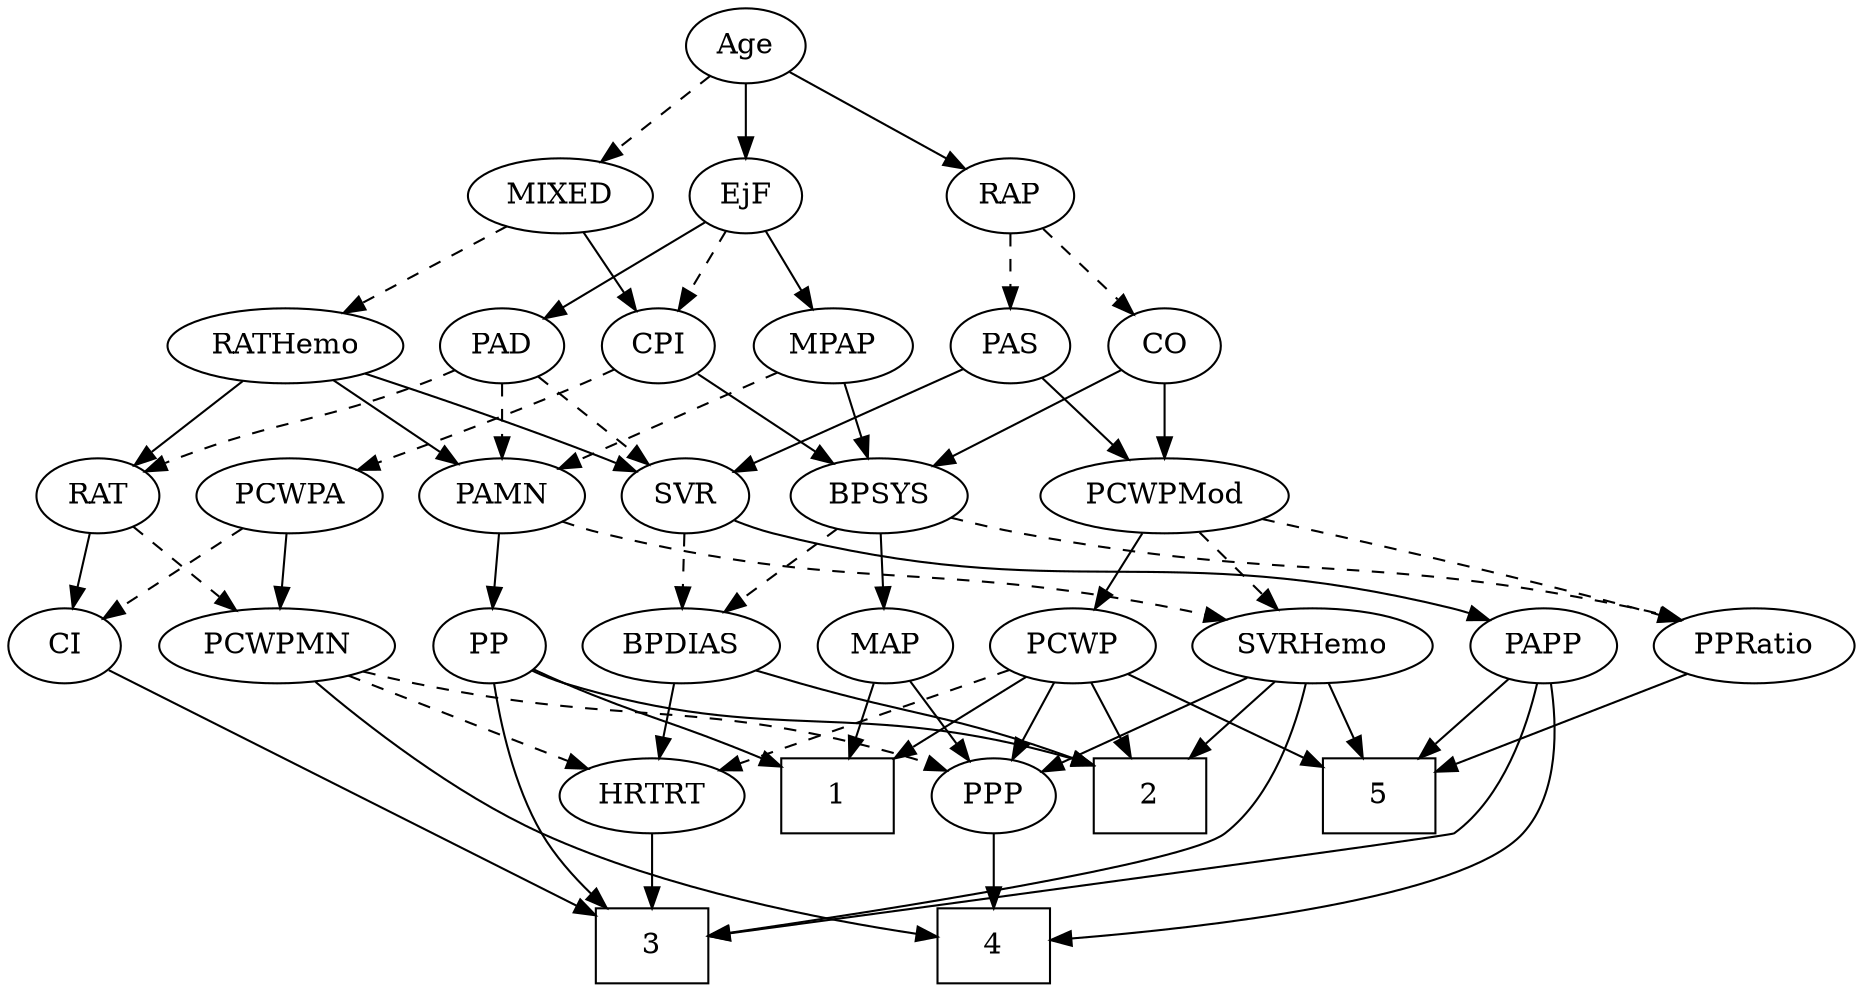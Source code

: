 strict digraph {
	graph [bb="0,0,810.65,468"];
	node [label="\N"];
	1	[height=0.5,
		pos="354,90",
		shape=box,
		width=0.75];
	2	[height=0.5,
		pos="498,90",
		shape=box,
		width=0.75];
	3	[height=0.5,
		pos="269,18",
		shape=box,
		width=0.75];
	4	[height=0.5,
		pos="426,18",
		shape=box,
		width=0.75];
	5	[height=0.5,
		pos="608,90",
		shape=box,
		width=0.75];
	Age	[height=0.5,
		pos="338,450",
		width=0.75];
	EjF	[height=0.5,
		pos="338,378",
		width=0.75];
	Age -> EjF	[pos="e,338,396.1 338,431.7 338,423.98 338,414.71 338,406.11",
		style=solid];
	RAP	[height=0.5,
		pos="458,378",
		width=0.77632];
	Age -> RAP	[pos="e,437.75,390.81 357.82,437.44 377.15,426.16 406.8,408.87 428.83,396.02",
		style=solid];
	MIXED	[height=0.5,
		pos="253,378",
		width=1.1193];
	Age -> MIXED	[pos="e,271.4,394.16 321.61,435.5 309.59,425.61 293.03,411.96 279.19,400.56",
		style=dashed];
	MPAP	[height=0.5,
		pos="378,306",
		width=0.97491];
	EjF -> MPAP	[pos="e,368.5,323.63 347.28,360.76 352.05,352.4 357.99,342.02 363.37,332.61",
		style=solid];
	PAD	[height=0.5,
		pos="224,306",
		width=0.79437];
	EjF -> PAD	[pos="e,243.82,319.17 318.66,365.13 300.51,353.98 273.14,337.17 252.49,324.49",
		style=solid];
	CPI	[height=0.5,
		pos="298,306",
		width=0.75];
	EjF -> CPI	[pos="e,307.23,323.15 328.72,360.76 323.83,352.19 317.71,341.49 312.23,331.9",
		style=dashed];
	CO	[height=0.5,
		pos="530,306",
		width=0.75];
	RAP -> CO	[pos="e,515.1,321.49 472.92,362.5 482.96,352.73 496.38,339.69 507.68,328.7",
		style=dashed];
	PAS	[height=0.5,
		pos="458,306",
		width=0.75];
	RAP -> PAS	[pos="e,458,324.1 458,359.7 458,351.98 458,342.71 458,334.11",
		style=dashed];
	RATHemo	[height=0.5,
		pos="128,306",
		width=1.3721];
	MIXED -> RATHemo	[pos="e,153.75,321.42 228.9,363.5 210.11,352.98 183.77,338.23 162.71,326.44",
		style=dashed];
	MIXED -> CPI	[pos="e,287.72,322.99 263.66,360.41 269.18,351.83 276.02,341.19 282.14,331.67",
		style=solid];
	BPSYS	[height=0.5,
		pos="392,234",
		width=1.0471];
	MPAP -> BPSYS	[pos="e,388.54,252.28 381.39,288.05 382.93,280.35 384.79,271.03 386.53,262.36",
		style=solid];
	PAMN	[height=0.5,
		pos="224,234",
		width=1.011];
	MPAP -> PAMN	[pos="e,249.98,246.81 352.57,293.44 327.09,281.86 287.66,263.94 259.18,250.99",
		style=dashed];
	BPDIAS	[height=0.5,
		pos="304,162",
		width=1.1735];
	BPSYS -> BPDIAS	[pos="e,323.24,178.31 373.34,218.15 361.14,208.45 345,195.61 331.36,184.76",
		style=dashed];
	MAP	[height=0.5,
		pos="395,162",
		width=0.84854];
	BPSYS -> MAP	[pos="e,394.27,180.1 392.74,215.7 393.07,207.98 393.47,198.71 393.84,190.11",
		style=solid];
	PPRatio	[height=0.5,
		pos="771,162",
		width=1.1013];
	BPSYS -> PPRatio	[pos="e,741.84,174.37 424.86,225.16 438.47,222.07 454.45,218.63 469,216 581.19,195.69 612.27,207.17 723,180 725.99,179.27 729.06,178.42 \
732.13,177.5",
		style=dashed];
	PAD -> PAMN	[pos="e,224,252.1 224,287.7 224,279.98 224,270.71 224,262.11",
		style=dashed];
	RAT	[height=0.5,
		pos="41,234",
		width=0.75827];
	PAD -> RAT	[pos="e,62.13,245.5 201.65,294.55 196.55,292.29 191.12,289.99 186,288 138.43,269.56 124.38,270.93 77,252 75.171,251.27 73.303,250.49 71.427,\
249.68",
		style=dashed];
	SVR	[height=0.5,
		pos="306,234",
		width=0.77632];
	PAD -> SVR	[pos="e,289.71,248.91 240.59,290.83 252.45,280.71 268.59,266.93 281.88,255.59",
		style=dashed];
	CO -> BPSYS	[pos="e,416.9,247.63 509.04,294.37 487.01,283.2 452.02,265.45 426.03,252.26",
		style=solid];
	PCWPMod	[height=0.5,
		pos="530,234",
		width=1.4443];
	CO -> PCWPMod	[pos="e,530,252.1 530,287.7 530,279.98 530,270.71 530,262.11",
		style=solid];
	PAS -> SVR	[pos="e,328.28,245.08 436.7,294.89 431.87,292.61 426.76,290.21 422,288 393.54,274.78 361.03,259.95 337.68,249.35",
		style=solid];
	PAS -> PCWPMod	[pos="e,513.44,251.1 472.57,290.83 482.19,281.49 495.01,269.02 506.1,258.24",
		style=solid];
	SVRHemo	[height=0.5,
		pos="582,162",
		width=1.3902];
	PAMN -> SVRHemo	[pos="e,545.38,174.41 250.82,221.77 256.73,219.6 263.01,217.53 269,216 379.44,187.68 411.5,203.84 523,180 527.1,179.12 531.34,178.11 535.57,\
177.03",
		style=dashed];
	PP	[height=0.5,
		pos="217,162",
		width=0.75];
	PAMN -> PP	[pos="e,218.71,180.1 222.27,215.7 221.5,207.98 220.57,198.71 219.71,190.11",
		style=solid];
	RATHemo -> PAMN	[pos="e,204.39,249.3 149.31,289.46 163.07,279.43 181.12,266.27 196.03,255.4",
		style=solid];
	RATHemo -> RAT	[pos="e,57.736,248.47 108.26,289.12 95.637,278.96 79.167,265.71 65.684,254.86",
		style=solid];
	RATHemo -> SVR	[pos="e,284.2,245.33 162.17,292.93 190.89,282.6 232.92,267.05 269,252 270.86,251.22 272.76,250.41 274.68,249.58",
		style=solid];
	CPI -> BPSYS	[pos="e,372.45,249.56 315.68,291.83 329.32,281.68 348.45,267.43 364.14,255.74",
		style=solid];
	PCWPA	[height=0.5,
		pos="128,234",
		width=1.1555];
	CPI -> PCWPA	[pos="e,158.3,246.34 276.78,294.7 271.95,292.44 266.82,290.09 262,288 230.62,274.4 194.54,260.21 167.73,249.94",
		style=dashed];
	PCWPMN	[height=0.5,
		pos="122,162",
		width=1.3902];
	RAT -> PCWPMN	[pos="e,103.48,179.01 57.003,219.17 68.075,209.6 83.061,196.65 95.852,185.6",
		style=dashed];
	CI	[height=0.5,
		pos="27,162",
		width=0.75];
	RAT -> CI	[pos="e,30.455,180.28 37.611,216.05 36.069,208.35 34.205,199.03 32.473,190.36",
		style=solid];
	SVR -> BPDIAS	[pos="e,304.49,180.1 305.51,215.7 305.29,207.98 305.02,198.71 304.77,190.11",
		style=dashed];
	PAPP	[height=0.5,
		pos="682,162",
		width=0.88464];
	SVR -> PAPP	[pos="e,658.1,174.19 327.46,222.32 333.06,219.91 339.16,217.59 345,216 472.86,181.16 512.83,213.69 641,180 643.48,179.35 646,178.58 648.52,\
177.73",
		style=solid];
	PCWPMod -> SVRHemo	[pos="e,569.77,179.47 542.32,216.41 548.67,207.87 556.54,197.28 563.59,187.79",
		style=dashed];
	PCWPMod -> PPRatio	[pos="e,741.15,173.95 570.91,222.68 610.15,212.57 670.95,196.34 723,180 725.77,179.13 728.61,178.21 731.47,177.25",
		style=dashed];
	PCWP	[height=0.5,
		pos="479,162",
		width=0.97491];
	PCWPMod -> PCWP	[pos="e,490.65,178.99 517.91,216.41 511.53,207.66 503.59,196.75 496.55,187.08",
		style=solid];
	PCWPA -> PCWPMN	[pos="e,123.47,180.1 126.52,215.7 125.86,207.98 125.06,198.71 124.32,190.11",
		style=solid];
	PCWPA -> CI	[pos="e,45.013,175.48 106.58,218.15 91.141,207.45 70.201,192.94 53.676,181.49",
		style=dashed];
	PCWPMN -> 4	[pos="e,398.8,21.77 135.49,144.6 152.93,124.49 185.21,90.763 220,72 274.5,42.61 345.98,28.983 388.82,23.078",
		style=solid];
	PPP	[height=0.5,
		pos="426,90",
		width=0.75];
	PCWPMN -> PPP	[pos="e,405.45,101.87 158.98,149.67 166.24,147.64 173.83,145.64 181,144 272.87,122.92 300.12,136.38 390,108 391.93,107.39 393.89,106.7 \
395.84,105.95",
		style=dashed];
	HRTRT	[height=0.5,
		pos="269,90",
		width=1.1013];
	PCWPMN -> HRTRT	[pos="e,242.49,103.62 151.04,147.17 174.64,135.94 208.02,120.04 233.25,108.02",
		style=dashed];
	SVRHemo -> 2	[pos="e,518.45,108.04 562.94,145.12 552.16,136.14 538.48,124.73 526.46,114.71",
		style=solid];
	SVRHemo -> 3	[pos="e,296.38,23.126 577.62,143.98 571.44,123.56 558.14,89.85 534,72 515.84,58.566 374.99,35.344 306.35,24.668",
		style=solid];
	SVRHemo -> 5	[pos="e,601.58,108.28 588.29,144.05 591.22,136.18 594.77,126.62 598.05,117.79",
		style=solid];
	SVRHemo -> PPP	[pos="e,447.28,101.16 551.33,147.71 527.02,137.11 492.24,121.82 462,108 460.21,107.18 458.37,106.33 456.52,105.48",
		style=solid];
	BPDIAS -> 2	[pos="e,470.63,104.33 336.33,150.21 374.76,137.37 436.16,116.85 461.08,107.91",
		style=solid];
	BPDIAS -> HRTRT	[pos="e,277.39,107.79 295.53,144.05 291.44,135.89 286.46,125.91 281.91,116.82",
		style=solid];
	MAP -> 1	[pos="e,364.03,108.12 385.49,144.76 380.66,136.53 374.69,126.32 369.24,117.02",
		style=solid];
	MAP -> PPP	[pos="e,418.71,107.47 402.35,144.41 406.01,136.13 410.53,125.92 414.64,116.66",
		style=solid];
	PP -> 1	[pos="e,326.85,104.87 237.81,150.37 259.01,139.54 292.31,122.52 317.83,109.48",
		style=solid];
	PP -> 2	[pos="e,470.79,104.78 237.55,150.13 242.51,147.84 247.86,145.62 253,144 339.9,116.56 370.11,135.06 461.19,107.76",
		style=solid];
	PP -> 3	[pos="e,247.05,36.205 214.15,143.86 211.84,125.38 210.36,95.451 220,72 224.38,61.351 231.92,51.519 239.8,43.29",
		style=solid];
	PPP -> 4	[pos="e,426,36.104 426,71.697 426,63.983 426,54.712 426,46.112",
		style=solid];
	PPRatio -> 5	[pos="e,635.11,102.64 742.98,148.97 715.71,137.26 674.14,119.4 644.34,106.61",
		style=solid];
	PCWP -> 1	[pos="e,381.13,106.19 456.07,148.16 437.57,137.8 411.21,123.04 389.91,111.11",
		style=solid];
	PCWP -> 2	[pos="e,493.31,108.28 483.6,144.05 485.71,136.26 488.28,126.82 490.65,118.08",
		style=solid];
	PCWP -> 5	[pos="e,580.79,105.77 502.36,148.32 521.76,137.8 549.68,122.65 571.95,110.56",
		style=solid];
	PCWP -> PPP	[pos="e,437.86,106.67 466.71,144.76 459.99,135.89 451.54,124.74 444.09,114.89",
		style=solid];
	PCWP -> HRTRT	[pos="e,299.26,101.69 452.12,150.27 446.49,148.12 440.57,145.93 435,144 383.59,126.19 369.71,124.92 318,108 315.06,107.04 312.02,106.03 \
308.97,105",
		style=dashed];
	CI -> 3	[pos="e,241.64,35.054 46.804,149.38 87.483,125.51 180.97,70.653 232.78,40.253",
		style=solid];
	PAPP -> 3	[pos="e,296.24,22.827 679.76,143.86 676.1,123.31 666.8,89.474 644,72 643.58,71.678 400.95,37.547 306.24,24.234",
		style=solid];
	PAPP -> 4	[pos="e,453.05,20.68 686.56,144.03 690.76,124.27 694.04,91.844 677,72 649.64,40.135 526.38,26.456 463.36,21.461",
		style=solid];
	PAPP -> 5	[pos="e,626.01,108.04 666.31,146.15 656.72,137.09 644.25,125.29 633.3,114.93",
		style=solid];
	HRTRT -> 3	[pos="e,269,36.104 269,71.697 269,63.983 269,54.712 269,46.112",
		style=solid];
}
